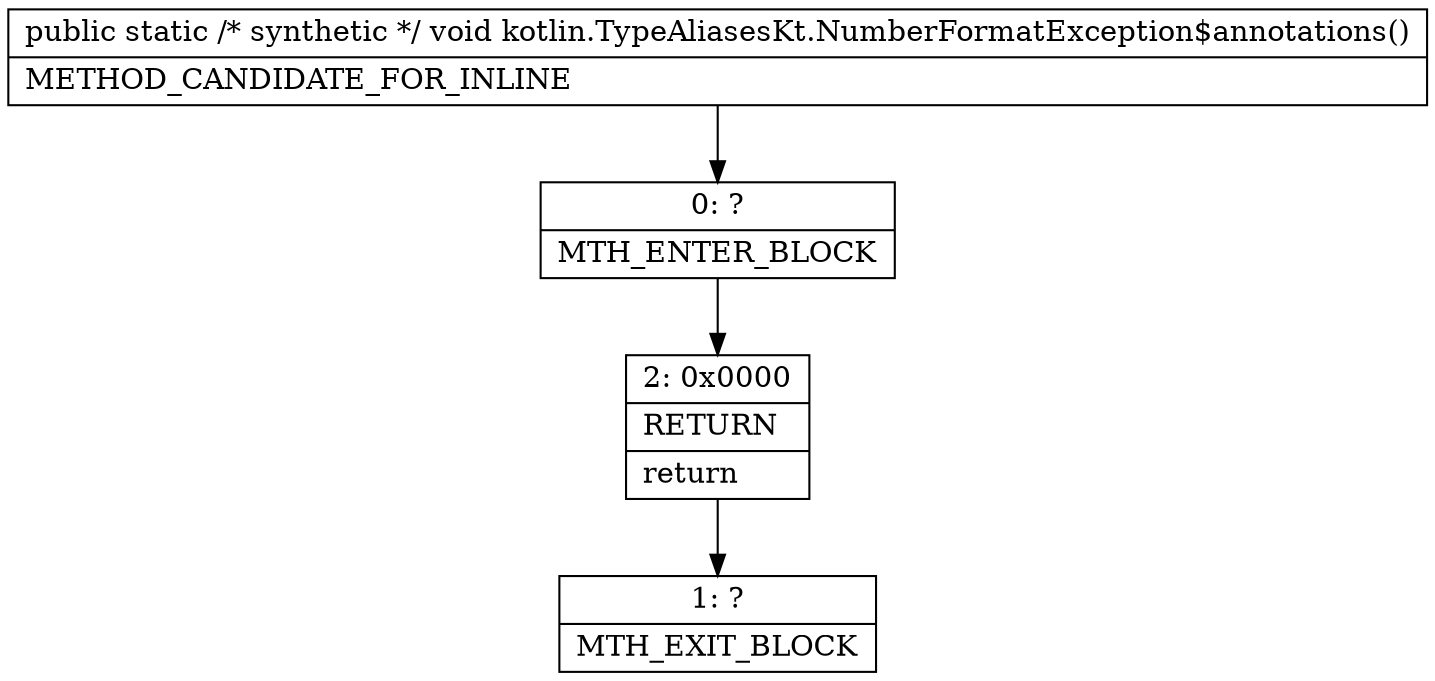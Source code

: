 digraph "CFG forkotlin.TypeAliasesKt.NumberFormatException$annotations()V" {
Node_0 [shape=record,label="{0\:\ ?|MTH_ENTER_BLOCK\l}"];
Node_2 [shape=record,label="{2\:\ 0x0000|RETURN\l|return\l}"];
Node_1 [shape=record,label="{1\:\ ?|MTH_EXIT_BLOCK\l}"];
MethodNode[shape=record,label="{public static \/* synthetic *\/ void kotlin.TypeAliasesKt.NumberFormatException$annotations()  | METHOD_CANDIDATE_FOR_INLINE\l}"];
MethodNode -> Node_0;Node_0 -> Node_2;
Node_2 -> Node_1;
}

